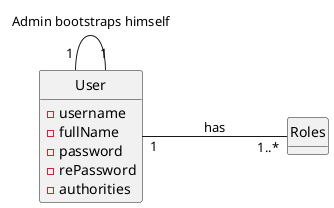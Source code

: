 @startuml
'https://plantuml.com/sequence-diagram

hide circle
hide methods
left to right direction


class User{
    -username
    -fullName
    -password
    -rePassword
    -authorities
}

class Roles{}

User "1" --- "1..*" Roles: has
User "1" -down-- "1" User: Admin bootstraps himself


@enduml
